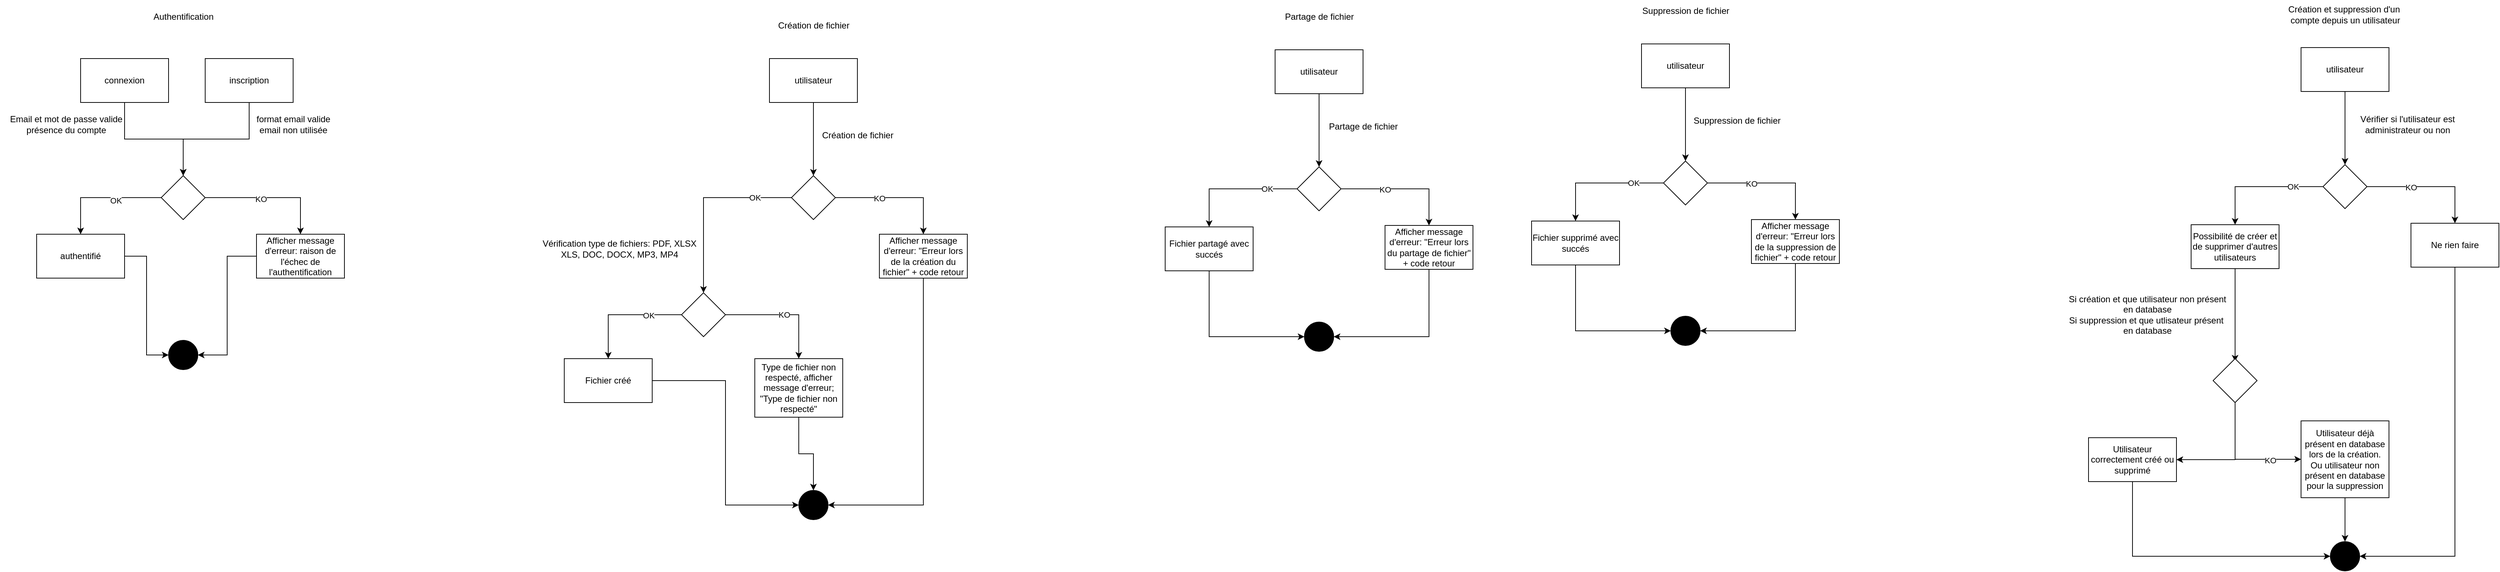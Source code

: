 <mxfile version="28.2.5">
  <diagram name="Page-1" id="2-2BGVHY5RoY8PmpDTeY">
    <mxGraphModel dx="744" dy="760" grid="1" gridSize="10" guides="1" tooltips="1" connect="1" arrows="1" fold="1" page="1" pageScale="1" pageWidth="827" pageHeight="1169" math="0" shadow="0">
      <root>
        <mxCell id="0" />
        <mxCell id="1" parent="0" />
        <mxCell id="XLx1eOeuYb4C_jftuQEi-1" style="edgeStyle=orthogonalEdgeStyle;rounded=0;orthogonalLoop=1;jettySize=auto;html=1;entryX=0.5;entryY=0;entryDx=0;entryDy=0;" edge="1" parent="1" source="XLx1eOeuYb4C_jftuQEi-2" target="XLx1eOeuYb4C_jftuQEi-7">
          <mxGeometry relative="1" as="geometry" />
        </mxCell>
        <mxCell id="XLx1eOeuYb4C_jftuQEi-2" value="connexion" style="rounded=0;whiteSpace=wrap;html=1;" vertex="1" parent="1">
          <mxGeometry x="1080" y="160" width="120" height="60" as="geometry" />
        </mxCell>
        <mxCell id="XLx1eOeuYb4C_jftuQEi-3" style="edgeStyle=orthogonalEdgeStyle;rounded=0;orthogonalLoop=1;jettySize=auto;html=1;entryX=0.5;entryY=0;entryDx=0;entryDy=0;" edge="1" parent="1" source="XLx1eOeuYb4C_jftuQEi-7" target="XLx1eOeuYb4C_jftuQEi-9">
          <mxGeometry relative="1" as="geometry">
            <mxPoint x="1350" y="350" as="targetPoint" />
          </mxGeometry>
        </mxCell>
        <mxCell id="XLx1eOeuYb4C_jftuQEi-4" value="KO" style="edgeLabel;html=1;align=center;verticalAlign=middle;resizable=0;points=[];" vertex="1" connectable="0" parent="XLx1eOeuYb4C_jftuQEi-3">
          <mxGeometry x="-0.161" y="-2" relative="1" as="geometry">
            <mxPoint as="offset" />
          </mxGeometry>
        </mxCell>
        <mxCell id="XLx1eOeuYb4C_jftuQEi-5" style="edgeStyle=orthogonalEdgeStyle;rounded=0;orthogonalLoop=1;jettySize=auto;html=1;entryX=0.5;entryY=0;entryDx=0;entryDy=0;" edge="1" parent="1" source="XLx1eOeuYb4C_jftuQEi-7" target="XLx1eOeuYb4C_jftuQEi-8">
          <mxGeometry relative="1" as="geometry">
            <mxPoint x="1100" y="350" as="targetPoint" />
          </mxGeometry>
        </mxCell>
        <mxCell id="XLx1eOeuYb4C_jftuQEi-6" value="OK" style="edgeLabel;html=1;align=center;verticalAlign=middle;resizable=0;points=[];" vertex="1" connectable="0" parent="XLx1eOeuYb4C_jftuQEi-5">
          <mxGeometry x="-0.218" y="4" relative="1" as="geometry">
            <mxPoint as="offset" />
          </mxGeometry>
        </mxCell>
        <mxCell id="XLx1eOeuYb4C_jftuQEi-7" value="" style="rhombus;whiteSpace=wrap;html=1;" vertex="1" parent="1">
          <mxGeometry x="1190" y="320" width="60" height="60" as="geometry" />
        </mxCell>
        <mxCell id="XLx1eOeuYb4C_jftuQEi-32" style="edgeStyle=orthogonalEdgeStyle;rounded=0;orthogonalLoop=1;jettySize=auto;html=1;entryX=0;entryY=0.5;entryDx=0;entryDy=0;" edge="1" parent="1" source="XLx1eOeuYb4C_jftuQEi-8" target="XLx1eOeuYb4C_jftuQEi-31">
          <mxGeometry relative="1" as="geometry" />
        </mxCell>
        <mxCell id="XLx1eOeuYb4C_jftuQEi-8" value="authentifié" style="rounded=0;whiteSpace=wrap;html=1;" vertex="1" parent="1">
          <mxGeometry x="1020" y="400" width="120" height="60" as="geometry" />
        </mxCell>
        <mxCell id="XLx1eOeuYb4C_jftuQEi-33" style="edgeStyle=orthogonalEdgeStyle;rounded=0;orthogonalLoop=1;jettySize=auto;html=1;entryX=1;entryY=0.5;entryDx=0;entryDy=0;" edge="1" parent="1" source="XLx1eOeuYb4C_jftuQEi-9" target="XLx1eOeuYb4C_jftuQEi-31">
          <mxGeometry relative="1" as="geometry" />
        </mxCell>
        <mxCell id="XLx1eOeuYb4C_jftuQEi-9" value="Afficher message d&#39;erreur: raison de l&#39;échec de l&#39;authentification" style="rounded=0;whiteSpace=wrap;html=1;" vertex="1" parent="1">
          <mxGeometry x="1320" y="400" width="120" height="60" as="geometry" />
        </mxCell>
        <mxCell id="XLx1eOeuYb4C_jftuQEi-10" value="&lt;div&gt;Email et mot de passe valide&lt;/div&gt;présence du compte" style="text;html=1;align=center;verticalAlign=middle;resizable=0;points=[];autosize=1;strokeColor=none;fillColor=none;" vertex="1" parent="1">
          <mxGeometry x="970" y="230" width="180" height="40" as="geometry" />
        </mxCell>
        <mxCell id="XLx1eOeuYb4C_jftuQEi-11" style="edgeStyle=orthogonalEdgeStyle;rounded=0;orthogonalLoop=1;jettySize=auto;html=1;entryX=0.5;entryY=0;entryDx=0;entryDy=0;" edge="1" parent="1" source="XLx1eOeuYb4C_jftuQEi-12" target="XLx1eOeuYb4C_jftuQEi-7">
          <mxGeometry relative="1" as="geometry" />
        </mxCell>
        <mxCell id="XLx1eOeuYb4C_jftuQEi-12" value="inscription" style="rounded=0;whiteSpace=wrap;html=1;" vertex="1" parent="1">
          <mxGeometry x="1250" y="160" width="120" height="60" as="geometry" />
        </mxCell>
        <mxCell id="XLx1eOeuYb4C_jftuQEi-13" value="&lt;div&gt;format email valide&lt;/div&gt;&lt;div&gt;email non utilisée&lt;/div&gt;" style="text;html=1;align=center;verticalAlign=middle;resizable=0;points=[];autosize=1;strokeColor=none;fillColor=none;" vertex="1" parent="1">
          <mxGeometry x="1310" y="230" width="120" height="40" as="geometry" />
        </mxCell>
        <mxCell id="XLx1eOeuYb4C_jftuQEi-14" value="Authentification" style="text;html=1;align=center;verticalAlign=middle;resizable=0;points=[];autosize=1;strokeColor=none;fillColor=none;" vertex="1" parent="1">
          <mxGeometry x="1165" y="88" width="110" height="30" as="geometry" />
        </mxCell>
        <mxCell id="XLx1eOeuYb4C_jftuQEi-17" style="edgeStyle=orthogonalEdgeStyle;rounded=0;orthogonalLoop=1;jettySize=auto;html=1;entryX=0.5;entryY=0;entryDx=0;entryDy=0;" edge="1" parent="1" source="XLx1eOeuYb4C_jftuQEi-15" target="XLx1eOeuYb4C_jftuQEi-16">
          <mxGeometry relative="1" as="geometry" />
        </mxCell>
        <mxCell id="XLx1eOeuYb4C_jftuQEi-15" value="utilisateur" style="rounded=0;whiteSpace=wrap;html=1;" vertex="1" parent="1">
          <mxGeometry x="2020" y="160" width="120" height="60" as="geometry" />
        </mxCell>
        <mxCell id="XLx1eOeuYb4C_jftuQEi-21" style="edgeStyle=orthogonalEdgeStyle;rounded=0;orthogonalLoop=1;jettySize=auto;html=1;entryX=0.5;entryY=0;entryDx=0;entryDy=0;" edge="1" parent="1" source="XLx1eOeuYb4C_jftuQEi-37" target="XLx1eOeuYb4C_jftuQEi-19">
          <mxGeometry relative="1" as="geometry" />
        </mxCell>
        <mxCell id="XLx1eOeuYb4C_jftuQEi-42" value="OK" style="edgeLabel;html=1;align=center;verticalAlign=middle;resizable=0;points=[];" vertex="1" connectable="0" parent="XLx1eOeuYb4C_jftuQEi-21">
          <mxGeometry x="-0.436" y="1" relative="1" as="geometry">
            <mxPoint as="offset" />
          </mxGeometry>
        </mxCell>
        <mxCell id="XLx1eOeuYb4C_jftuQEi-22" style="edgeStyle=orthogonalEdgeStyle;rounded=0;orthogonalLoop=1;jettySize=auto;html=1;entryX=0.5;entryY=0;entryDx=0;entryDy=0;" edge="1" parent="1" source="XLx1eOeuYb4C_jftuQEi-16" target="XLx1eOeuYb4C_jftuQEi-20">
          <mxGeometry relative="1" as="geometry" />
        </mxCell>
        <mxCell id="XLx1eOeuYb4C_jftuQEi-24" value="KO" style="edgeLabel;html=1;align=center;verticalAlign=middle;resizable=0;points=[];" vertex="1" connectable="0" parent="XLx1eOeuYb4C_jftuQEi-22">
          <mxGeometry x="-0.288" y="-1" relative="1" as="geometry">
            <mxPoint x="-1" as="offset" />
          </mxGeometry>
        </mxCell>
        <mxCell id="XLx1eOeuYb4C_jftuQEi-16" value="" style="rhombus;whiteSpace=wrap;html=1;" vertex="1" parent="1">
          <mxGeometry x="2050" y="320" width="60" height="60" as="geometry" />
        </mxCell>
        <mxCell id="XLx1eOeuYb4C_jftuQEi-18" value="Création de fichier" style="text;html=1;align=center;verticalAlign=middle;resizable=0;points=[];autosize=1;strokeColor=none;fillColor=none;" vertex="1" parent="1">
          <mxGeometry x="2080" y="250" width="120" height="30" as="geometry" />
        </mxCell>
        <mxCell id="XLx1eOeuYb4C_jftuQEi-45" style="edgeStyle=orthogonalEdgeStyle;rounded=0;orthogonalLoop=1;jettySize=auto;html=1;entryX=0;entryY=0.5;entryDx=0;entryDy=0;" edge="1" parent="1" source="XLx1eOeuYb4C_jftuQEi-19" target="XLx1eOeuYb4C_jftuQEi-43">
          <mxGeometry relative="1" as="geometry" />
        </mxCell>
        <mxCell id="XLx1eOeuYb4C_jftuQEi-19" value="Fichier créé" style="rounded=0;whiteSpace=wrap;html=1;" vertex="1" parent="1">
          <mxGeometry x="1740" y="570" width="120" height="60" as="geometry" />
        </mxCell>
        <mxCell id="XLx1eOeuYb4C_jftuQEi-46" style="edgeStyle=orthogonalEdgeStyle;rounded=0;orthogonalLoop=1;jettySize=auto;html=1;entryX=1;entryY=0.5;entryDx=0;entryDy=0;" edge="1" parent="1" source="XLx1eOeuYb4C_jftuQEi-20" target="XLx1eOeuYb4C_jftuQEi-43">
          <mxGeometry relative="1" as="geometry">
            <Array as="points">
              <mxPoint x="2230" y="770" />
            </Array>
          </mxGeometry>
        </mxCell>
        <mxCell id="XLx1eOeuYb4C_jftuQEi-20" value="Afficher message d&#39;erreur: &quot;Erreur lors de la création du fichier&quot; + code retour" style="rounded=0;whiteSpace=wrap;html=1;" vertex="1" parent="1">
          <mxGeometry x="2170" y="400" width="120" height="60" as="geometry" />
        </mxCell>
        <mxCell id="XLx1eOeuYb4C_jftuQEi-25" value="Création de fichier" style="text;html=1;align=center;verticalAlign=middle;resizable=0;points=[];autosize=1;strokeColor=none;fillColor=none;" vertex="1" parent="1">
          <mxGeometry x="2020" y="100" width="120" height="30" as="geometry" />
        </mxCell>
        <mxCell id="XLx1eOeuYb4C_jftuQEi-29" value="&lt;div&gt;Vérification type de fichiers: PDF, XLSX&lt;/div&gt;&lt;div&gt;XLS, DOC, DOCX, MP3, MP4&lt;/div&gt;" style="text;html=1;align=center;verticalAlign=middle;resizable=0;points=[];autosize=1;strokeColor=none;fillColor=none;" vertex="1" parent="1">
          <mxGeometry x="1700" y="400" width="230" height="40" as="geometry" />
        </mxCell>
        <mxCell id="XLx1eOeuYb4C_jftuQEi-31" value="" style="ellipse;whiteSpace=wrap;html=1;aspect=fixed;fillColor=#000000;" vertex="1" parent="1">
          <mxGeometry x="1200" y="545" width="40" height="40" as="geometry" />
        </mxCell>
        <mxCell id="XLx1eOeuYb4C_jftuQEi-38" value="" style="edgeStyle=orthogonalEdgeStyle;rounded=0;orthogonalLoop=1;jettySize=auto;html=1;entryX=0.5;entryY=0;entryDx=0;entryDy=0;" edge="1" parent="1" source="XLx1eOeuYb4C_jftuQEi-16" target="XLx1eOeuYb4C_jftuQEi-37">
          <mxGeometry relative="1" as="geometry">
            <mxPoint x="2050" y="350" as="sourcePoint" />
            <mxPoint x="1930" y="690" as="targetPoint" />
          </mxGeometry>
        </mxCell>
        <mxCell id="XLx1eOeuYb4C_jftuQEi-39" value="OK" style="edgeLabel;html=1;align=center;verticalAlign=middle;resizable=0;points=[];" vertex="1" connectable="0" parent="XLx1eOeuYb4C_jftuQEi-38">
          <mxGeometry x="-0.766" y="-2" relative="1" as="geometry">
            <mxPoint x="-21" y="2" as="offset" />
          </mxGeometry>
        </mxCell>
        <mxCell id="XLx1eOeuYb4C_jftuQEi-41" value="KO" style="edgeStyle=orthogonalEdgeStyle;rounded=0;orthogonalLoop=1;jettySize=auto;html=1;entryX=0.5;entryY=0;entryDx=0;entryDy=0;" edge="1" parent="1" source="XLx1eOeuYb4C_jftuQEi-37" target="XLx1eOeuYb4C_jftuQEi-40">
          <mxGeometry relative="1" as="geometry" />
        </mxCell>
        <mxCell id="XLx1eOeuYb4C_jftuQEi-37" value="" style="rhombus;whiteSpace=wrap;html=1;" vertex="1" parent="1">
          <mxGeometry x="1900" y="480" width="60" height="60" as="geometry" />
        </mxCell>
        <mxCell id="XLx1eOeuYb4C_jftuQEi-44" style="edgeStyle=orthogonalEdgeStyle;rounded=0;orthogonalLoop=1;jettySize=auto;html=1;entryX=0.5;entryY=0;entryDx=0;entryDy=0;" edge="1" parent="1" source="XLx1eOeuYb4C_jftuQEi-40" target="XLx1eOeuYb4C_jftuQEi-43">
          <mxGeometry relative="1" as="geometry" />
        </mxCell>
        <mxCell id="XLx1eOeuYb4C_jftuQEi-40" value="Type de fichier non respecté, afficher message d&#39;erreur; &quot;Type de fichier non respecté&quot;" style="rounded=0;whiteSpace=wrap;html=1;" vertex="1" parent="1">
          <mxGeometry x="2000" y="570" width="120" height="80" as="geometry" />
        </mxCell>
        <mxCell id="XLx1eOeuYb4C_jftuQEi-43" value="" style="ellipse;whiteSpace=wrap;html=1;aspect=fixed;fillColor=#000000;" vertex="1" parent="1">
          <mxGeometry x="2060" y="750" width="40" height="40" as="geometry" />
        </mxCell>
        <mxCell id="XLx1eOeuYb4C_jftuQEi-47" style="edgeStyle=orthogonalEdgeStyle;rounded=0;orthogonalLoop=1;jettySize=auto;html=1;entryX=0.5;entryY=0;entryDx=0;entryDy=0;" edge="1" parent="1" source="XLx1eOeuYb4C_jftuQEi-48" target="XLx1eOeuYb4C_jftuQEi-53">
          <mxGeometry relative="1" as="geometry" />
        </mxCell>
        <mxCell id="XLx1eOeuYb4C_jftuQEi-48" value="utilisateur" style="rounded=0;whiteSpace=wrap;html=1;" vertex="1" parent="1">
          <mxGeometry x="2710" y="148" width="120" height="60" as="geometry" />
        </mxCell>
        <mxCell id="XLx1eOeuYb4C_jftuQEi-51" style="edgeStyle=orthogonalEdgeStyle;rounded=0;orthogonalLoop=1;jettySize=auto;html=1;entryX=0.5;entryY=0;entryDx=0;entryDy=0;" edge="1" parent="1" source="XLx1eOeuYb4C_jftuQEi-53" target="XLx1eOeuYb4C_jftuQEi-58">
          <mxGeometry relative="1" as="geometry" />
        </mxCell>
        <mxCell id="XLx1eOeuYb4C_jftuQEi-52" value="KO" style="edgeLabel;html=1;align=center;verticalAlign=middle;resizable=0;points=[];" vertex="1" connectable="0" parent="XLx1eOeuYb4C_jftuQEi-51">
          <mxGeometry x="-0.288" y="-1" relative="1" as="geometry">
            <mxPoint x="-1" as="offset" />
          </mxGeometry>
        </mxCell>
        <mxCell id="XLx1eOeuYb4C_jftuQEi-53" value="" style="rhombus;whiteSpace=wrap;html=1;" vertex="1" parent="1">
          <mxGeometry x="2740" y="308" width="60" height="60" as="geometry" />
        </mxCell>
        <mxCell id="XLx1eOeuYb4C_jftuQEi-54" value="Partage de fichier" style="text;html=1;align=center;verticalAlign=middle;resizable=0;points=[];autosize=1;strokeColor=none;fillColor=none;" vertex="1" parent="1">
          <mxGeometry x="2770" y="238" width="120" height="30" as="geometry" />
        </mxCell>
        <mxCell id="XLx1eOeuYb4C_jftuQEi-71" style="edgeStyle=orthogonalEdgeStyle;rounded=0;orthogonalLoop=1;jettySize=auto;html=1;entryX=1;entryY=0.5;entryDx=0;entryDy=0;" edge="1" parent="1" source="XLx1eOeuYb4C_jftuQEi-58" target="XLx1eOeuYb4C_jftuQEi-67">
          <mxGeometry relative="1" as="geometry">
            <Array as="points">
              <mxPoint x="2920" y="540" />
            </Array>
          </mxGeometry>
        </mxCell>
        <mxCell id="XLx1eOeuYb4C_jftuQEi-58" value="Afficher message d&#39;erreur: &quot;Erreur lors du partage de fichier&quot; + code retour" style="rounded=0;whiteSpace=wrap;html=1;" vertex="1" parent="1">
          <mxGeometry x="2860" y="388" width="120" height="60" as="geometry" />
        </mxCell>
        <mxCell id="XLx1eOeuYb4C_jftuQEi-59" value="Partage de fichier" style="text;html=1;align=center;verticalAlign=middle;resizable=0;points=[];autosize=1;strokeColor=none;fillColor=none;" vertex="1" parent="1">
          <mxGeometry x="2710" y="88" width="120" height="30" as="geometry" />
        </mxCell>
        <mxCell id="XLx1eOeuYb4C_jftuQEi-67" value="" style="ellipse;whiteSpace=wrap;html=1;aspect=fixed;fillColor=#000000;" vertex="1" parent="1">
          <mxGeometry x="2750" y="520" width="40" height="40" as="geometry" />
        </mxCell>
        <mxCell id="XLx1eOeuYb4C_jftuQEi-68" value="" style="edgeStyle=orthogonalEdgeStyle;rounded=0;orthogonalLoop=1;jettySize=auto;html=1;entryX=0.5;entryY=0;entryDx=0;entryDy=0;" edge="1" parent="1" source="XLx1eOeuYb4C_jftuQEi-53" target="XLx1eOeuYb4C_jftuQEi-56">
          <mxGeometry relative="1" as="geometry">
            <mxPoint x="2740" y="338" as="sourcePoint" />
            <mxPoint x="2620" y="468" as="targetPoint" />
          </mxGeometry>
        </mxCell>
        <mxCell id="XLx1eOeuYb4C_jftuQEi-69" value="OK" style="edgeLabel;html=1;align=center;verticalAlign=middle;resizable=0;points=[];" vertex="1" connectable="0" parent="XLx1eOeuYb4C_jftuQEi-68">
          <mxGeometry x="-0.766" y="-2" relative="1" as="geometry">
            <mxPoint x="-21" y="2" as="offset" />
          </mxGeometry>
        </mxCell>
        <mxCell id="XLx1eOeuYb4C_jftuQEi-70" style="edgeStyle=orthogonalEdgeStyle;rounded=0;orthogonalLoop=1;jettySize=auto;html=1;entryX=0;entryY=0.5;entryDx=0;entryDy=0;" edge="1" parent="1" source="XLx1eOeuYb4C_jftuQEi-56" target="XLx1eOeuYb4C_jftuQEi-67">
          <mxGeometry relative="1" as="geometry">
            <Array as="points">
              <mxPoint x="2620" y="540" />
            </Array>
          </mxGeometry>
        </mxCell>
        <mxCell id="XLx1eOeuYb4C_jftuQEi-56" value="Fichier partagé avec succés" style="rounded=0;whiteSpace=wrap;html=1;" vertex="1" parent="1">
          <mxGeometry x="2560" y="390" width="120" height="60" as="geometry" />
        </mxCell>
        <mxCell id="XLx1eOeuYb4C_jftuQEi-72" style="edgeStyle=orthogonalEdgeStyle;rounded=0;orthogonalLoop=1;jettySize=auto;html=1;entryX=0.5;entryY=0;entryDx=0;entryDy=0;" edge="1" source="XLx1eOeuYb4C_jftuQEi-73" target="XLx1eOeuYb4C_jftuQEi-76" parent="1">
          <mxGeometry relative="1" as="geometry" />
        </mxCell>
        <mxCell id="XLx1eOeuYb4C_jftuQEi-73" value="utilisateur" style="rounded=0;whiteSpace=wrap;html=1;" vertex="1" parent="1">
          <mxGeometry x="3210" y="140" width="120" height="60" as="geometry" />
        </mxCell>
        <mxCell id="XLx1eOeuYb4C_jftuQEi-74" style="edgeStyle=orthogonalEdgeStyle;rounded=0;orthogonalLoop=1;jettySize=auto;html=1;entryX=0.5;entryY=0;entryDx=0;entryDy=0;" edge="1" source="XLx1eOeuYb4C_jftuQEi-76" target="XLx1eOeuYb4C_jftuQEi-79" parent="1">
          <mxGeometry relative="1" as="geometry" />
        </mxCell>
        <mxCell id="XLx1eOeuYb4C_jftuQEi-75" value="KO" style="edgeLabel;html=1;align=center;verticalAlign=middle;resizable=0;points=[];" vertex="1" connectable="0" parent="XLx1eOeuYb4C_jftuQEi-74">
          <mxGeometry x="-0.288" y="-1" relative="1" as="geometry">
            <mxPoint x="-1" as="offset" />
          </mxGeometry>
        </mxCell>
        <mxCell id="XLx1eOeuYb4C_jftuQEi-76" value="" style="rhombus;whiteSpace=wrap;html=1;" vertex="1" parent="1">
          <mxGeometry x="3240" y="300" width="60" height="60" as="geometry" />
        </mxCell>
        <mxCell id="XLx1eOeuYb4C_jftuQEi-77" value="Suppression de fichier" style="text;html=1;align=center;verticalAlign=middle;resizable=0;points=[];autosize=1;strokeColor=none;fillColor=none;" vertex="1" parent="1">
          <mxGeometry x="3270" y="230" width="140" height="30" as="geometry" />
        </mxCell>
        <mxCell id="XLx1eOeuYb4C_jftuQEi-78" style="edgeStyle=orthogonalEdgeStyle;rounded=0;orthogonalLoop=1;jettySize=auto;html=1;entryX=1;entryY=0.5;entryDx=0;entryDy=0;" edge="1" source="XLx1eOeuYb4C_jftuQEi-79" target="XLx1eOeuYb4C_jftuQEi-81" parent="1">
          <mxGeometry relative="1" as="geometry">
            <Array as="points">
              <mxPoint x="3420" y="532" />
            </Array>
          </mxGeometry>
        </mxCell>
        <mxCell id="XLx1eOeuYb4C_jftuQEi-79" value="Afficher message d&#39;erreur: &quot;Erreur lors de la suppression de fichier&quot; + code retour" style="rounded=0;whiteSpace=wrap;html=1;" vertex="1" parent="1">
          <mxGeometry x="3360" y="380" width="120" height="60" as="geometry" />
        </mxCell>
        <mxCell id="XLx1eOeuYb4C_jftuQEi-80" value="Suppression de fichier" style="text;html=1;align=center;verticalAlign=middle;resizable=0;points=[];autosize=1;strokeColor=none;fillColor=none;" vertex="1" parent="1">
          <mxGeometry x="3200" y="80" width="140" height="30" as="geometry" />
        </mxCell>
        <mxCell id="XLx1eOeuYb4C_jftuQEi-81" value="" style="ellipse;whiteSpace=wrap;html=1;aspect=fixed;fillColor=#000000;" vertex="1" parent="1">
          <mxGeometry x="3250" y="512" width="40" height="40" as="geometry" />
        </mxCell>
        <mxCell id="XLx1eOeuYb4C_jftuQEi-82" value="" style="edgeStyle=orthogonalEdgeStyle;rounded=0;orthogonalLoop=1;jettySize=auto;html=1;entryX=0.5;entryY=0;entryDx=0;entryDy=0;" edge="1" source="XLx1eOeuYb4C_jftuQEi-76" target="XLx1eOeuYb4C_jftuQEi-85" parent="1">
          <mxGeometry relative="1" as="geometry">
            <mxPoint x="3240" y="330" as="sourcePoint" />
            <mxPoint x="3120" y="460" as="targetPoint" />
          </mxGeometry>
        </mxCell>
        <mxCell id="XLx1eOeuYb4C_jftuQEi-83" value="OK" style="edgeLabel;html=1;align=center;verticalAlign=middle;resizable=0;points=[];" vertex="1" connectable="0" parent="XLx1eOeuYb4C_jftuQEi-82">
          <mxGeometry x="-0.766" y="-2" relative="1" as="geometry">
            <mxPoint x="-21" y="2" as="offset" />
          </mxGeometry>
        </mxCell>
        <mxCell id="XLx1eOeuYb4C_jftuQEi-84" style="edgeStyle=orthogonalEdgeStyle;rounded=0;orthogonalLoop=1;jettySize=auto;html=1;entryX=0;entryY=0.5;entryDx=0;entryDy=0;" edge="1" source="XLx1eOeuYb4C_jftuQEi-85" target="XLx1eOeuYb4C_jftuQEi-81" parent="1">
          <mxGeometry relative="1" as="geometry">
            <Array as="points">
              <mxPoint x="3120" y="532" />
            </Array>
          </mxGeometry>
        </mxCell>
        <mxCell id="XLx1eOeuYb4C_jftuQEi-85" value="Fichier supprimé avec succés" style="rounded=0;whiteSpace=wrap;html=1;" vertex="1" parent="1">
          <mxGeometry x="3060" y="382" width="120" height="60" as="geometry" />
        </mxCell>
        <mxCell id="XLx1eOeuYb4C_jftuQEi-101" style="edgeStyle=orthogonalEdgeStyle;rounded=0;orthogonalLoop=1;jettySize=auto;html=1;entryX=0.5;entryY=0;entryDx=0;entryDy=0;" edge="1" source="XLx1eOeuYb4C_jftuQEi-102" target="XLx1eOeuYb4C_jftuQEi-105" parent="1">
          <mxGeometry relative="1" as="geometry" />
        </mxCell>
        <mxCell id="XLx1eOeuYb4C_jftuQEi-102" value="utilisateur" style="rounded=0;whiteSpace=wrap;html=1;" vertex="1" parent="1">
          <mxGeometry x="4110" y="145" width="120" height="60" as="geometry" />
        </mxCell>
        <mxCell id="XLx1eOeuYb4C_jftuQEi-103" style="edgeStyle=orthogonalEdgeStyle;rounded=0;orthogonalLoop=1;jettySize=auto;html=1;entryX=0.5;entryY=0;entryDx=0;entryDy=0;" edge="1" source="XLx1eOeuYb4C_jftuQEi-105" target="XLx1eOeuYb4C_jftuQEi-108" parent="1">
          <mxGeometry relative="1" as="geometry" />
        </mxCell>
        <mxCell id="XLx1eOeuYb4C_jftuQEi-104" value="KO" style="edgeLabel;html=1;align=center;verticalAlign=middle;resizable=0;points=[];" vertex="1" connectable="0" parent="XLx1eOeuYb4C_jftuQEi-103">
          <mxGeometry x="-0.288" y="-1" relative="1" as="geometry">
            <mxPoint x="-1" as="offset" />
          </mxGeometry>
        </mxCell>
        <mxCell id="XLx1eOeuYb4C_jftuQEi-105" value="" style="rhombus;whiteSpace=wrap;html=1;" vertex="1" parent="1">
          <mxGeometry x="4140" y="305" width="60" height="60" as="geometry" />
        </mxCell>
        <mxCell id="XLx1eOeuYb4C_jftuQEi-106" value="&lt;div&gt;Vérifier si l&#39;utilisateur est&lt;/div&gt;&lt;div&gt;administrateur ou non&lt;/div&gt;" style="text;html=1;align=center;verticalAlign=middle;resizable=0;points=[];autosize=1;strokeColor=none;fillColor=none;" vertex="1" parent="1">
          <mxGeometry x="4180" y="230" width="150" height="40" as="geometry" />
        </mxCell>
        <mxCell id="XLx1eOeuYb4C_jftuQEi-107" style="edgeStyle=orthogonalEdgeStyle;rounded=0;orthogonalLoop=1;jettySize=auto;html=1;entryX=1;entryY=0.5;entryDx=0;entryDy=0;" edge="1" source="XLx1eOeuYb4C_jftuQEi-108" target="XLx1eOeuYb4C_jftuQEi-110" parent="1">
          <mxGeometry relative="1" as="geometry">
            <Array as="points">
              <mxPoint x="4320" y="840" />
            </Array>
          </mxGeometry>
        </mxCell>
        <mxCell id="XLx1eOeuYb4C_jftuQEi-108" value="Ne rien faire" style="rounded=0;whiteSpace=wrap;html=1;" vertex="1" parent="1">
          <mxGeometry x="4260" y="385" width="120" height="60" as="geometry" />
        </mxCell>
        <mxCell id="XLx1eOeuYb4C_jftuQEi-109" value="&lt;div&gt;Création et suppression d&#39;un&amp;nbsp;&lt;/div&gt;&lt;div&gt;compte depuis un utilisateur&lt;/div&gt;" style="text;html=1;align=center;verticalAlign=middle;resizable=0;points=[];autosize=1;strokeColor=none;fillColor=none;" vertex="1" parent="1">
          <mxGeometry x="4080" y="80" width="180" height="40" as="geometry" />
        </mxCell>
        <mxCell id="XLx1eOeuYb4C_jftuQEi-110" value="" style="ellipse;whiteSpace=wrap;html=1;aspect=fixed;fillColor=#000000;" vertex="1" parent="1">
          <mxGeometry x="4150" y="820" width="40" height="40" as="geometry" />
        </mxCell>
        <mxCell id="XLx1eOeuYb4C_jftuQEi-111" value="" style="edgeStyle=orthogonalEdgeStyle;rounded=0;orthogonalLoop=1;jettySize=auto;html=1;entryX=0.5;entryY=0;entryDx=0;entryDy=0;" edge="1" source="XLx1eOeuYb4C_jftuQEi-105" target="XLx1eOeuYb4C_jftuQEi-114" parent="1">
          <mxGeometry relative="1" as="geometry">
            <mxPoint x="4140" y="335" as="sourcePoint" />
            <mxPoint x="4020" y="465" as="targetPoint" />
          </mxGeometry>
        </mxCell>
        <mxCell id="XLx1eOeuYb4C_jftuQEi-112" value="OK" style="edgeLabel;html=1;align=center;verticalAlign=middle;resizable=0;points=[];" vertex="1" connectable="0" parent="XLx1eOeuYb4C_jftuQEi-111">
          <mxGeometry x="-0.766" y="-2" relative="1" as="geometry">
            <mxPoint x="-21" y="2" as="offset" />
          </mxGeometry>
        </mxCell>
        <mxCell id="XLx1eOeuYb4C_jftuQEi-116" style="edgeStyle=orthogonalEdgeStyle;rounded=0;orthogonalLoop=1;jettySize=auto;html=1;entryX=0.5;entryY=0;entryDx=0;entryDy=0;" edge="1" parent="1" source="XLx1eOeuYb4C_jftuQEi-114">
          <mxGeometry relative="1" as="geometry">
            <mxPoint x="4020" y="574" as="targetPoint" />
          </mxGeometry>
        </mxCell>
        <mxCell id="XLx1eOeuYb4C_jftuQEi-114" value="Possibilité de créer et de supprimer d&#39;autres utilisateurs" style="rounded=0;whiteSpace=wrap;html=1;" vertex="1" parent="1">
          <mxGeometry x="3960" y="387" width="120" height="60" as="geometry" />
        </mxCell>
        <mxCell id="XLx1eOeuYb4C_jftuQEi-117" value="&lt;div&gt;Si création et que utilisateur non présent&lt;/div&gt;&lt;div&gt;en database&lt;/div&gt;&lt;div&gt;Si suppression et que utlisateur présent&amp;nbsp;&lt;/div&gt;&lt;div&gt;en database&lt;/div&gt;" style="text;html=1;align=center;verticalAlign=middle;resizable=0;points=[];autosize=1;strokeColor=none;fillColor=none;" vertex="1" parent="1">
          <mxGeometry x="3780" y="475" width="240" height="70" as="geometry" />
        </mxCell>
        <mxCell id="XLx1eOeuYb4C_jftuQEi-121" style="edgeStyle=orthogonalEdgeStyle;rounded=0;orthogonalLoop=1;jettySize=auto;html=1;entryX=0;entryY=0.5;entryDx=0;entryDy=0;" edge="1" parent="1" source="XLx1eOeuYb4C_jftuQEi-118" target="XLx1eOeuYb4C_jftuQEi-119">
          <mxGeometry relative="1" as="geometry">
            <Array as="points">
              <mxPoint x="4020" y="708" />
            </Array>
          </mxGeometry>
        </mxCell>
        <mxCell id="XLx1eOeuYb4C_jftuQEi-123" value="KO" style="edgeLabel;html=1;align=center;verticalAlign=middle;resizable=0;points=[];" vertex="1" connectable="0" parent="XLx1eOeuYb4C_jftuQEi-121">
          <mxGeometry x="0.494" y="-1" relative="1" as="geometry">
            <mxPoint as="offset" />
          </mxGeometry>
        </mxCell>
        <mxCell id="XLx1eOeuYb4C_jftuQEi-127" style="edgeStyle=orthogonalEdgeStyle;rounded=0;orthogonalLoop=1;jettySize=auto;html=1;entryX=1;entryY=0.5;entryDx=0;entryDy=0;" edge="1" parent="1" source="XLx1eOeuYb4C_jftuQEi-118" target="XLx1eOeuYb4C_jftuQEi-122">
          <mxGeometry relative="1" as="geometry">
            <Array as="points">
              <mxPoint x="4020" y="708" />
            </Array>
          </mxGeometry>
        </mxCell>
        <mxCell id="XLx1eOeuYb4C_jftuQEi-118" value="" style="rhombus;whiteSpace=wrap;html=1;" vertex="1" parent="1">
          <mxGeometry x="3990" y="570" width="60" height="60" as="geometry" />
        </mxCell>
        <mxCell id="XLx1eOeuYb4C_jftuQEi-128" style="edgeStyle=orthogonalEdgeStyle;rounded=0;orthogonalLoop=1;jettySize=auto;html=1;entryX=0.5;entryY=0;entryDx=0;entryDy=0;" edge="1" parent="1" source="XLx1eOeuYb4C_jftuQEi-119" target="XLx1eOeuYb4C_jftuQEi-110">
          <mxGeometry relative="1" as="geometry" />
        </mxCell>
        <mxCell id="XLx1eOeuYb4C_jftuQEi-119" value="&lt;div&gt;Utilisateur déjà présent en database lors de la création.&lt;/div&gt;&lt;div&gt;Ou utilisateur non présent en database pour la suppression&lt;/div&gt;" style="rounded=0;whiteSpace=wrap;html=1;" vertex="1" parent="1">
          <mxGeometry x="4110" y="655" width="120" height="105" as="geometry" />
        </mxCell>
        <mxCell id="XLx1eOeuYb4C_jftuQEi-129" style="edgeStyle=orthogonalEdgeStyle;rounded=0;orthogonalLoop=1;jettySize=auto;html=1;entryX=0;entryY=0.5;entryDx=0;entryDy=0;" edge="1" parent="1" source="XLx1eOeuYb4C_jftuQEi-122" target="XLx1eOeuYb4C_jftuQEi-110">
          <mxGeometry relative="1" as="geometry">
            <Array as="points">
              <mxPoint x="3880" y="840" />
            </Array>
          </mxGeometry>
        </mxCell>
        <mxCell id="XLx1eOeuYb4C_jftuQEi-122" value="Utilisateur correctement créé ou supprimé" style="rounded=0;whiteSpace=wrap;html=1;" vertex="1" parent="1">
          <mxGeometry x="3820" y="678" width="120" height="60" as="geometry" />
        </mxCell>
      </root>
    </mxGraphModel>
  </diagram>
</mxfile>
